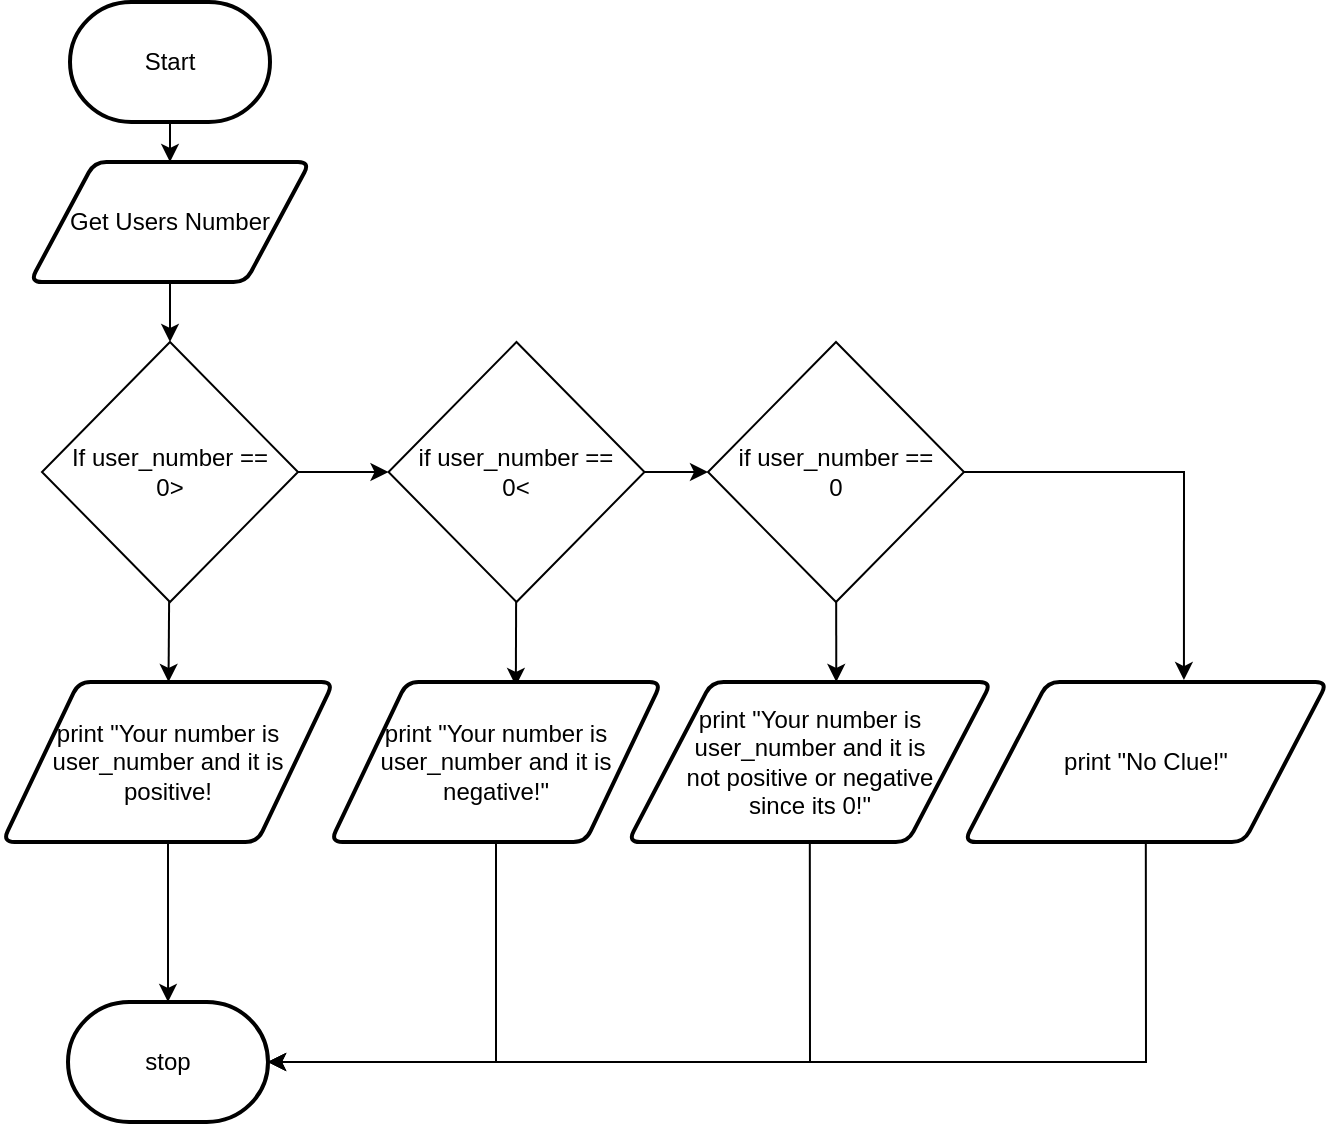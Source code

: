 <mxfile>
    <diagram id="SI7tuCP2dQLLvXjDpIHG" name="Page-1">
        <mxGraphModel dx="1074" dy="749" grid="1" gridSize="10" guides="1" tooltips="1" connect="1" arrows="1" fold="1" page="1" pageScale="1" pageWidth="827" pageHeight="1169" math="0" shadow="0">
            <root>
                <mxCell id="0"/>
                <mxCell id="1" parent="0"/>
                <mxCell id="2" value="" style="edgeStyle=none;html=1;" parent="1" source="3" target="5" edge="1">
                    <mxGeometry relative="1" as="geometry"/>
                </mxCell>
                <mxCell id="3" value="Start" style="strokeWidth=2;html=1;shape=mxgraph.flowchart.terminator;whiteSpace=wrap;" parent="1" vertex="1">
                    <mxGeometry x="231" y="120" width="100" height="60" as="geometry"/>
                </mxCell>
                <mxCell id="12" value="" style="edgeStyle=none;html=1;" parent="1" source="5" target="11" edge="1">
                    <mxGeometry relative="1" as="geometry"/>
                </mxCell>
                <mxCell id="5" value="Get Users Number" style="shape=parallelogram;html=1;strokeWidth=2;perimeter=parallelogramPerimeter;whiteSpace=wrap;rounded=1;arcSize=12;size=0.23;" parent="1" vertex="1">
                    <mxGeometry x="211" y="200" width="140" height="60" as="geometry"/>
                </mxCell>
                <mxCell id="46" style="edgeStyle=none;html=1;entryX=0.5;entryY=0;entryDx=0;entryDy=0;entryPerimeter=0;" parent="1" source="9" target="10" edge="1">
                    <mxGeometry relative="1" as="geometry"/>
                </mxCell>
                <mxCell id="9" value="print &quot;Your number is user_number and it is &lt;br&gt;positive!" style="shape=parallelogram;html=1;strokeWidth=2;perimeter=parallelogramPerimeter;whiteSpace=wrap;rounded=1;arcSize=12;size=0.23;" parent="1" vertex="1">
                    <mxGeometry x="197.25" y="460" width="165.5" height="80" as="geometry"/>
                </mxCell>
                <mxCell id="10" value="stop" style="strokeWidth=2;html=1;shape=mxgraph.flowchart.terminator;whiteSpace=wrap;rounded=1;" parent="1" vertex="1">
                    <mxGeometry x="230" y="620" width="100" height="60" as="geometry"/>
                </mxCell>
                <mxCell id="53" value="" style="edgeStyle=none;html=1;" edge="1" parent="1" source="11" target="9">
                    <mxGeometry relative="1" as="geometry"/>
                </mxCell>
                <mxCell id="61" style="edgeStyle=none;html=1;entryX=0;entryY=0.5;entryDx=0;entryDy=0;fontSize=11;" edge="1" parent="1" source="11" target="51">
                    <mxGeometry relative="1" as="geometry"/>
                </mxCell>
                <mxCell id="11" value="If user_number == &lt;br&gt;0&amp;gt;" style="rhombus;whiteSpace=wrap;html=1;" parent="1" vertex="1">
                    <mxGeometry x="217" y="290" width="128" height="130" as="geometry"/>
                </mxCell>
                <mxCell id="59" style="edgeStyle=none;html=1;entryX=0.56;entryY=0.025;entryDx=0;entryDy=0;entryPerimeter=0;" edge="1" parent="1" source="51" target="54">
                    <mxGeometry relative="1" as="geometry"/>
                </mxCell>
                <mxCell id="62" style="edgeStyle=none;html=1;entryX=0;entryY=0.5;entryDx=0;entryDy=0;fontSize=11;" edge="1" parent="1" source="51" target="52">
                    <mxGeometry relative="1" as="geometry"/>
                </mxCell>
                <mxCell id="51" value="if user_number ==&lt;br&gt;0&amp;lt;" style="rhombus;whiteSpace=wrap;html=1;" vertex="1" parent="1">
                    <mxGeometry x="390.25" y="290" width="128" height="130" as="geometry"/>
                </mxCell>
                <mxCell id="60" style="edgeStyle=none;html=1;entryX=0.573;entryY=0;entryDx=0;entryDy=0;entryPerimeter=0;" edge="1" parent="1" source="52" target="58">
                    <mxGeometry relative="1" as="geometry"/>
                </mxCell>
                <mxCell id="66" style="edgeStyle=none;html=1;entryX=0.605;entryY=-0.012;entryDx=0;entryDy=0;entryPerimeter=0;fontSize=11;" edge="1" parent="1" target="63">
                    <mxGeometry relative="1" as="geometry">
                        <mxPoint x="788" y="355" as="sourcePoint"/>
                    </mxGeometry>
                </mxCell>
                <mxCell id="52" value="if user_number == &lt;br&gt;0" style="rhombus;whiteSpace=wrap;html=1;" vertex="1" parent="1">
                    <mxGeometry x="550" y="290" width="128" height="130" as="geometry"/>
                </mxCell>
                <mxCell id="70" style="edgeStyle=none;rounded=0;html=1;entryX=1;entryY=0.5;entryDx=0;entryDy=0;entryPerimeter=0;fontSize=11;" edge="1" parent="1" source="54" target="10">
                    <mxGeometry relative="1" as="geometry">
                        <Array as="points">
                            <mxPoint x="444" y="650"/>
                        </Array>
                    </mxGeometry>
                </mxCell>
                <mxCell id="54" value="print &quot;Your number is user_number and it is &lt;br&gt;negative!&quot;" style="shape=parallelogram;html=1;strokeWidth=2;perimeter=parallelogramPerimeter;whiteSpace=wrap;rounded=1;arcSize=12;size=0.23;" vertex="1" parent="1">
                    <mxGeometry x="361.25" y="460" width="165.5" height="80" as="geometry"/>
                </mxCell>
                <mxCell id="69" style="edgeStyle=none;rounded=0;html=1;entryX=1;entryY=0.5;entryDx=0;entryDy=0;entryPerimeter=0;fontSize=11;" edge="1" parent="1" source="58" target="10">
                    <mxGeometry relative="1" as="geometry">
                        <Array as="points">
                            <mxPoint x="601" y="650"/>
                        </Array>
                    </mxGeometry>
                </mxCell>
                <mxCell id="58" value="print &quot;Your number is user_number and it is &lt;br&gt;not positive or negative &lt;br&gt;since its 0!&quot;" style="shape=parallelogram;html=1;strokeWidth=2;perimeter=parallelogramPerimeter;whiteSpace=wrap;rounded=1;arcSize=12;size=0.23;" vertex="1" parent="1">
                    <mxGeometry x="510" y="460" width="181.75" height="80" as="geometry"/>
                </mxCell>
                <mxCell id="68" style="edgeStyle=none;html=1;entryX=1;entryY=0.5;entryDx=0;entryDy=0;entryPerimeter=0;fontSize=11;rounded=0;" edge="1" parent="1" source="63" target="10">
                    <mxGeometry relative="1" as="geometry">
                        <Array as="points">
                            <mxPoint x="769" y="650"/>
                        </Array>
                    </mxGeometry>
                </mxCell>
                <mxCell id="63" value="print &quot;No Clue!&quot;" style="shape=parallelogram;html=1;strokeWidth=2;perimeter=parallelogramPerimeter;whiteSpace=wrap;rounded=1;arcSize=12;size=0.23;" vertex="1" parent="1">
                    <mxGeometry x="678" y="460" width="181.75" height="80" as="geometry"/>
                </mxCell>
                <mxCell id="67" value="" style="endArrow=none;html=1;fontSize=11;exitX=1;exitY=0.5;exitDx=0;exitDy=0;" edge="1" parent="1" source="52">
                    <mxGeometry width="50" height="50" relative="1" as="geometry">
                        <mxPoint x="710" y="380" as="sourcePoint"/>
                        <mxPoint x="788.5" y="355" as="targetPoint"/>
                    </mxGeometry>
                </mxCell>
            </root>
        </mxGraphModel>
    </diagram>
</mxfile>